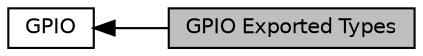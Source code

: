 digraph "GPIO Exported Types"
{
  edge [fontname="Helvetica",fontsize="10",labelfontname="Helvetica",labelfontsize="10"];
  node [fontname="Helvetica",fontsize="10",shape=box];
  rankdir=LR;
  Node1 [label="GPIO Exported Types",height=0.2,width=0.4,color="black", fillcolor="grey75", style="filled", fontcolor="black",tooltip=" "];
  Node2 [label="GPIO",height=0.2,width=0.4,color="black", fillcolor="white", style="filled",URL="$group___g_p_i_o.html",tooltip="GPIO HAL module driver."];
  Node2->Node1 [shape=plaintext, dir="back", style="solid"];
}
